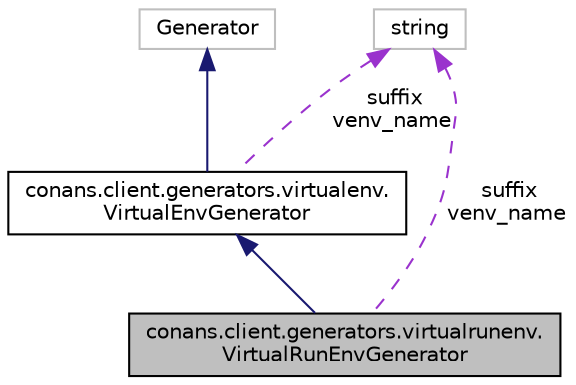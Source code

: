 digraph "conans.client.generators.virtualrunenv.VirtualRunEnvGenerator"
{
 // LATEX_PDF_SIZE
  edge [fontname="Helvetica",fontsize="10",labelfontname="Helvetica",labelfontsize="10"];
  node [fontname="Helvetica",fontsize="10",shape=record];
  Node1 [label="conans.client.generators.virtualrunenv.\lVirtualRunEnvGenerator",height=0.2,width=0.4,color="black", fillcolor="grey75", style="filled", fontcolor="black",tooltip=" "];
  Node2 -> Node1 [dir="back",color="midnightblue",fontsize="10",style="solid"];
  Node2 [label="conans.client.generators.virtualenv.\lVirtualEnvGenerator",height=0.2,width=0.4,color="black", fillcolor="white", style="filled",URL="$classconans_1_1client_1_1generators_1_1virtualenv_1_1VirtualEnvGenerator.html",tooltip=" "];
  Node3 -> Node2 [dir="back",color="midnightblue",fontsize="10",style="solid"];
  Node3 [label="Generator",height=0.2,width=0.4,color="grey75", fillcolor="white", style="filled",tooltip=" "];
  Node4 -> Node2 [dir="back",color="darkorchid3",fontsize="10",style="dashed",label=" suffix\nvenv_name" ];
  Node4 [label="string",height=0.2,width=0.4,color="grey75", fillcolor="white", style="filled",tooltip=" "];
  Node4 -> Node1 [dir="back",color="darkorchid3",fontsize="10",style="dashed",label=" suffix\nvenv_name" ];
}
